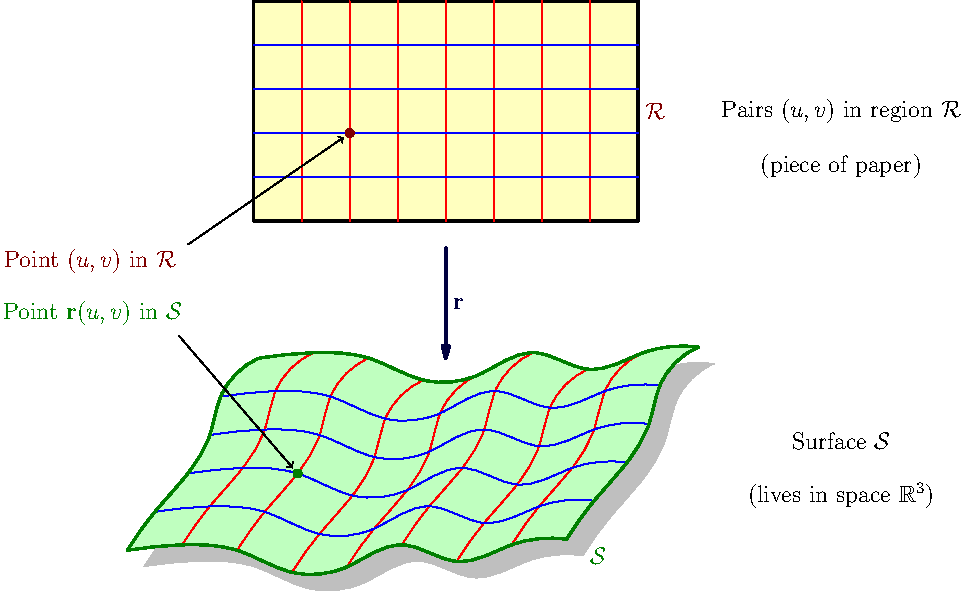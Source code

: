 size(17cm);
usepackage("amssymb");

// Surface, in green

pair D = (2.4,3.5);
pair A = (0,0);
pair B = (8,0.2);
pair C = D+B-A;

pair[] Xs = { (1,0.1), (2,0), (3,-0.4), (4,-0.3), (5,0.1), (6,-0.2), (7,0.1) };
pair[] Ys = { (1.7,2.8), (1.5,2.1), (1.1,1.4), (0.5,0.7) };

guide g = A;
for (int i=0; i<Xs.length; ++i) { g = g..Xs[i]; }
path south_border = g..B;

guide g = D;
for (int i=0; i<Ys.length; ++i) { g = g..Ys[i]; }
path west_border = g..A;

path surf = west_border--south_border--(shift(B-A)*reverse(west_border))--(shift(D-A)*reverse(south_border))--cycle;

// Shadow
fill(shift(0.3,-0.3)*surf, mediumgrey);
// Surface itself
fill(surf, palegreen);

for (int i=0; i<Xs.length; ++i) { draw(shift(Xs[i])*west_border, red); }
for (int i=0; i<Ys.length; ++i) { draw(shift(Ys[i])*south_border, blue); }
draw(surf, deepgreen + 1.2);

real a = 2.3, b = 6, c = 9.3, d = 10;
filldraw(box((a,b),(c,d)), paleyellow, black+1.2);

real w = (c-a)/(Xs.length+1);
for (int i=1; i<=Xs.length; ++i) {
  draw((a+w*i,b)--(a+w*i,d), red);
}
real h = (d-b)/(Ys.length+1);
for (int i=1; i<=Ys.length; ++i) {
  draw((a,b+h*i)--(c,b+h*i), blue);
}

draw(((a+c)/2, 5.5)--((a+c)/2, 3.5), darkblue + 1.5, EndArrow(6));
label("$\mathbf{r}$", ((a+c)/2, 4.5), dir(0), darkblue);
label("$\mathcal{R}$", (c,(b+d)/2), dir(0), brown);

label("Pairs $(u,v)$ in region $\mathcal{R}$", (13, 8));
label("(piece of paper)", (13, 7));

label("Surface $\mathcal{S}$", (13, 2));
label("(lives in space $\mathbb{R}^3$)", (13, 1));
label("$\mathcal{S}$", shift(0.3,-0.3)*B, dir(0), deepgreen);

pair P = (a+2*w,b+2*h);
pair Q = Xs[1]+Ys[2]-A;
dotfactor *= 1.5;
dot(P, brown);
dot(Q, deepgreen);
pair Pl = (1,5.5);
pair Ql = (0.86,4);

label("Point $(u,v)$ in $\mathcal{R}$", Pl, dir(Pl-P), brown);
label("Point $\mathbf{r}(u,v)$ in $\mathcal{S}$", Ql, dir(Ql-Q), deepgreen);
draw(Pl--P, EndArrow(TeXHead), Margins);
draw(Ql--Q, EndArrow(TeXHead), Margins);
